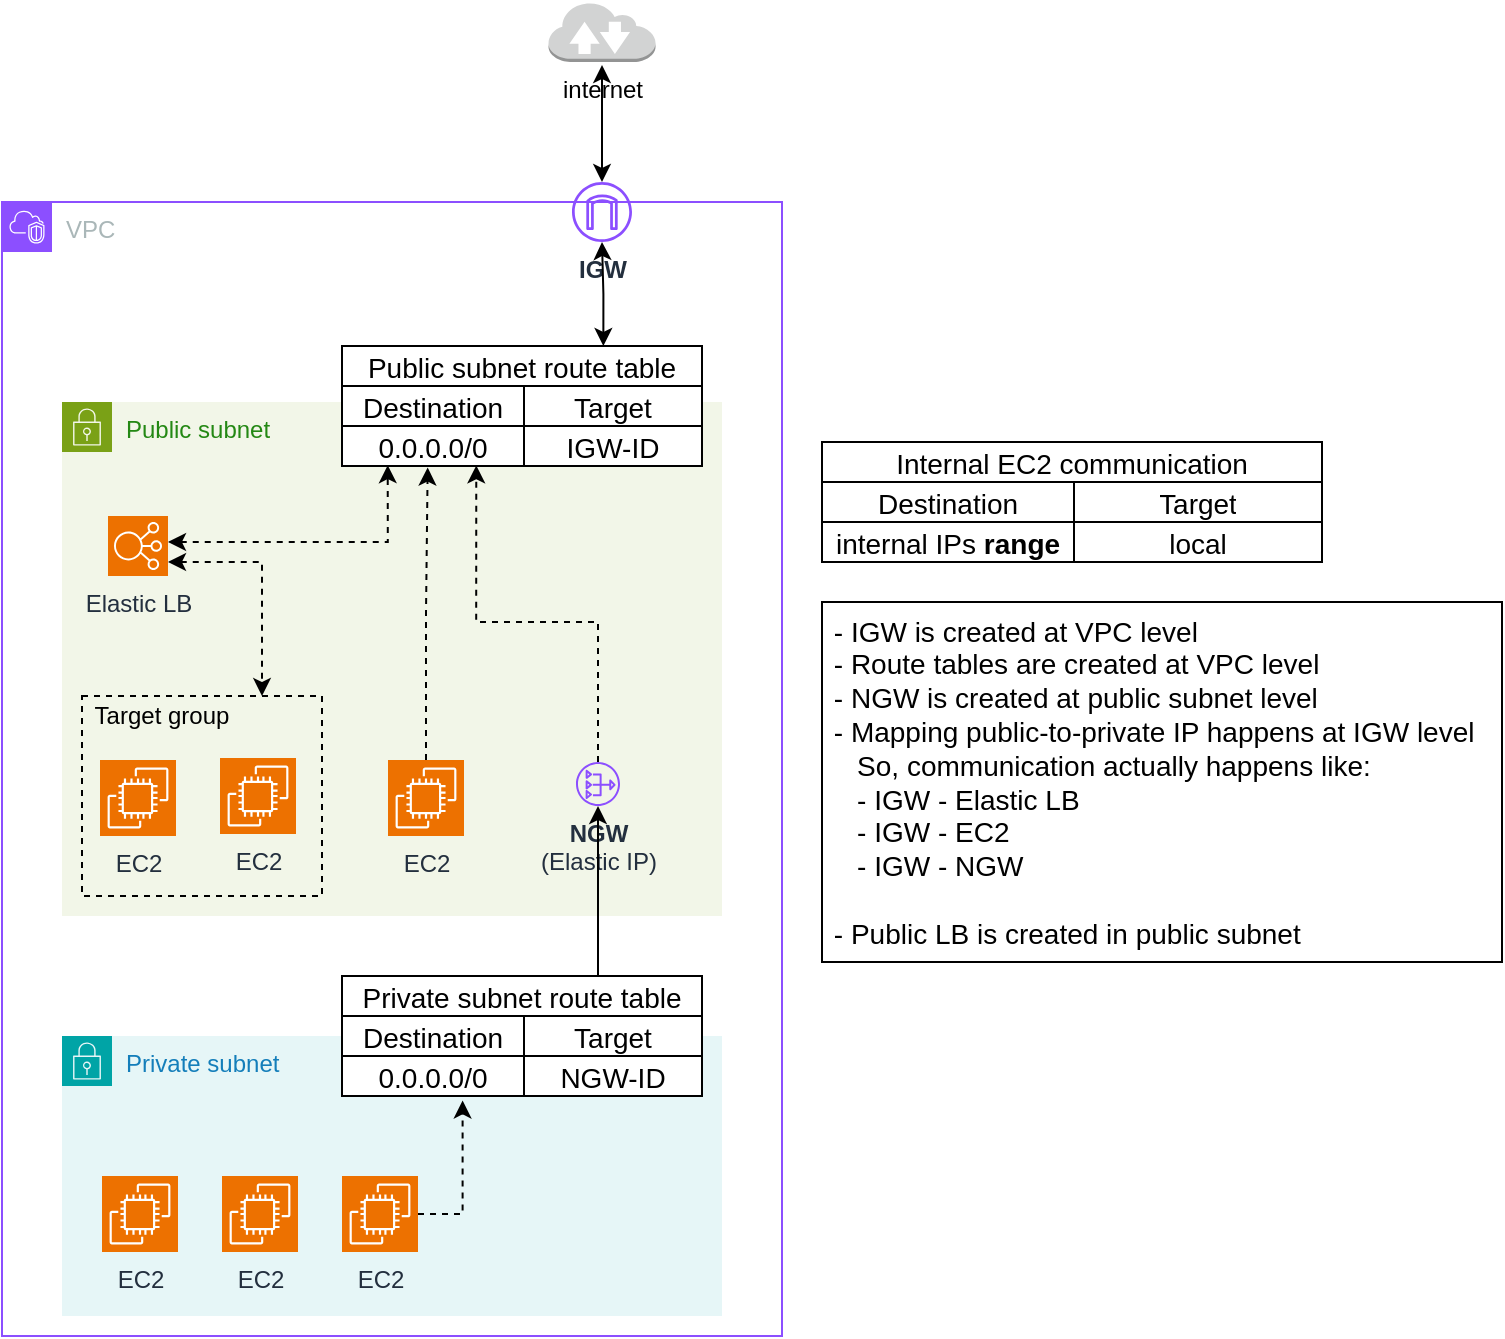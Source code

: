 <mxfile version="26.1.0">
  <diagram name="Page-1" id="J59PzGIV-IZARhgNcw3m">
    <mxGraphModel dx="882" dy="504" grid="1" gridSize="10" guides="1" tooltips="1" connect="1" arrows="1" fold="1" page="1" pageScale="1" pageWidth="850" pageHeight="1100" background="#ffffff" math="0" shadow="0">
      <root>
        <mxCell id="0" />
        <mxCell id="1" parent="0" />
        <mxCell id="nNxd906b-8G5X-YyZnIa-1" value="VPC" style="points=[[0,0],[0.25,0],[0.5,0],[0.75,0],[1,0],[1,0.25],[1,0.5],[1,0.75],[1,1],[0.75,1],[0.5,1],[0.25,1],[0,1],[0,0.75],[0,0.5],[0,0.25]];outlineConnect=0;gradientColor=none;html=1;whiteSpace=wrap;fontSize=12;fontStyle=0;container=0;pointerEvents=0;collapsible=0;recursiveResize=0;shape=mxgraph.aws4.group;grIcon=mxgraph.aws4.group_vpc2;strokeColor=#8C4FFF;fillColor=none;verticalAlign=top;align=left;spacingLeft=30;fontColor=#AAB7B8;dashed=0;" parent="1" vertex="1">
          <mxGeometry x="40" y="130" width="390" height="567" as="geometry" />
        </mxCell>
        <mxCell id="nNxd906b-8G5X-YyZnIa-15" value="" style="edgeStyle=orthogonalEdgeStyle;rounded=0;orthogonalLoop=1;jettySize=auto;html=1;startArrow=classic;startFill=1;" parent="1" source="UBAS4pGQuPnV54A2ei4c-3" edge="1">
          <mxGeometry relative="1" as="geometry">
            <mxPoint x="340" y="61.5" as="targetPoint" />
          </mxGeometry>
        </mxCell>
        <mxCell id="nNxd906b-8G5X-YyZnIa-114" value="Internal EC2 communication" style="shape=table;startSize=20;container=1;collapsible=0;childLayout=tableLayout;strokeColor=default;fontSize=14;labelBackgroundColor=none;gradientColor=none;swimlaneFillColor=default;" parent="1" vertex="1">
          <mxGeometry x="450" y="250" width="250" height="60" as="geometry" />
        </mxCell>
        <mxCell id="nNxd906b-8G5X-YyZnIa-115" value="" style="shape=tableRow;horizontal=0;startSize=0;swimlaneHead=0;swimlaneBody=0;strokeColor=inherit;top=0;left=0;bottom=0;right=0;collapsible=0;dropTarget=0;fillColor=none;points=[[0,0.5],[1,0.5]];portConstraint=eastwest;fontSize=16;swimlaneFillColor=default;" parent="nNxd906b-8G5X-YyZnIa-114" vertex="1">
          <mxGeometry y="20" width="250" height="20" as="geometry" />
        </mxCell>
        <mxCell id="nNxd906b-8G5X-YyZnIa-116" value="Destination" style="shape=partialRectangle;html=1;whiteSpace=wrap;connectable=0;strokeColor=inherit;overflow=hidden;fillColor=none;top=0;left=0;bottom=0;right=0;pointerEvents=1;fontSize=14;swimlaneFillColor=default;" parent="nNxd906b-8G5X-YyZnIa-115" vertex="1">
          <mxGeometry width="126" height="20" as="geometry">
            <mxRectangle width="126" height="20" as="alternateBounds" />
          </mxGeometry>
        </mxCell>
        <mxCell id="nNxd906b-8G5X-YyZnIa-117" value="Target" style="shape=partialRectangle;html=1;whiteSpace=wrap;connectable=0;strokeColor=inherit;overflow=hidden;fillColor=none;top=0;left=0;bottom=0;right=0;pointerEvents=1;fontSize=14;swimlaneFillColor=default;" parent="nNxd906b-8G5X-YyZnIa-115" vertex="1">
          <mxGeometry x="126" width="124" height="20" as="geometry">
            <mxRectangle width="124" height="20" as="alternateBounds" />
          </mxGeometry>
        </mxCell>
        <mxCell id="nNxd906b-8G5X-YyZnIa-118" value="" style="shape=tableRow;horizontal=0;startSize=0;swimlaneHead=0;swimlaneBody=0;strokeColor=inherit;top=0;left=0;bottom=0;right=0;collapsible=0;dropTarget=0;fillColor=none;points=[[0,0.5],[1,0.5]];portConstraint=eastwest;fontSize=16;swimlaneFillColor=default;" parent="nNxd906b-8G5X-YyZnIa-114" vertex="1">
          <mxGeometry y="40" width="250" height="20" as="geometry" />
        </mxCell>
        <mxCell id="nNxd906b-8G5X-YyZnIa-119" value="internal IPs &lt;b&gt;range&lt;/b&gt;" style="shape=partialRectangle;html=1;whiteSpace=wrap;connectable=0;strokeColor=inherit;overflow=hidden;fillColor=none;top=0;left=0;bottom=0;right=0;pointerEvents=1;fontSize=14;swimlaneFillColor=default;" parent="nNxd906b-8G5X-YyZnIa-118" vertex="1">
          <mxGeometry width="126" height="20" as="geometry">
            <mxRectangle width="126" height="20" as="alternateBounds" />
          </mxGeometry>
        </mxCell>
        <mxCell id="nNxd906b-8G5X-YyZnIa-120" value="local" style="shape=partialRectangle;html=1;whiteSpace=wrap;connectable=0;strokeColor=inherit;overflow=hidden;fillColor=none;top=0;left=0;bottom=0;right=0;pointerEvents=1;fontSize=14;swimlaneFillColor=default;" parent="nNxd906b-8G5X-YyZnIa-118" vertex="1">
          <mxGeometry x="126" width="124" height="20" as="geometry">
            <mxRectangle width="124" height="20" as="alternateBounds" />
          </mxGeometry>
        </mxCell>
        <mxCell id="nNxd906b-8G5X-YyZnIa-122" value="&lt;font style=&quot;font-size: 14px; background-color: light-dark(#ffffff, var(--ge-dark-color, #121212));&quot;&gt;&amp;nbsp;- IGW is created at VPC level&lt;/font&gt;&lt;div&gt;&lt;font style=&quot;font-size: 14px; background-color: light-dark(#ffffff, var(--ge-dark-color, #121212));&quot;&gt;&amp;nbsp;- Route tables are created at VPC level&lt;/font&gt;&lt;/div&gt;&lt;div&gt;&lt;span style=&quot;background-color: light-dark(#ffffff, var(--ge-dark-color, #121212));&quot;&gt;&lt;font style=&quot;font-size: 14px;&quot;&gt;&amp;nbsp;- &lt;/font&gt;&lt;font style=&quot;font-size: 14px;&quot;&gt;&lt;font style=&quot;&quot;&gt;NGW is created at public subnet level&lt;br&gt;&amp;nbsp;- Mapping public-to-private IP happens at IGW level&lt;br&gt;&amp;nbsp; &amp;nbsp; So, communication actually happens like:&lt;/font&gt;&lt;/font&gt;&lt;/span&gt;&lt;/div&gt;&lt;div&gt;&lt;span style=&quot;background-color: light-dark(#ffffff, var(--ge-dark-color, #121212));&quot;&gt;&lt;font style=&quot;font-size: 14px;&quot;&gt;&lt;font style=&quot;&quot;&gt;&amp;nbsp; &amp;nbsp; - IGW - Elastic LB&lt;/font&gt;&lt;/font&gt;&lt;/span&gt;&lt;/div&gt;&lt;div&gt;&lt;span style=&quot;background-color: light-dark(#ffffff, var(--ge-dark-color, #121212));&quot;&gt;&lt;font style=&quot;font-size: 14px;&quot;&gt;&lt;font style=&quot;&quot;&gt;&amp;nbsp; &amp;nbsp; - IGW - EC2&lt;/font&gt;&lt;/font&gt;&lt;/span&gt;&lt;/div&gt;&lt;div&gt;&lt;span style=&quot;background-color: light-dark(#ffffff, var(--ge-dark-color, #121212));&quot;&gt;&lt;font style=&quot;font-size: 14px;&quot;&gt;&lt;font style=&quot;&quot;&gt;&amp;nbsp; &amp;nbsp; - IGW - NGW&lt;br&gt;&lt;br&gt;&amp;nbsp;- Public LB is created in public subnet&lt;/font&gt;&lt;/font&gt;&lt;/span&gt;&lt;/div&gt;" style="rounded=0;whiteSpace=wrap;html=1;align=left;" parent="1" vertex="1">
          <mxGeometry x="450" y="330" width="340" height="180" as="geometry" />
        </mxCell>
        <mxCell id="UBAS4pGQuPnV54A2ei4c-3" value="&lt;b&gt;IGW&lt;/b&gt;" style="sketch=0;outlineConnect=0;fontColor=#232F3E;gradientColor=none;fillColor=#8C4FFF;strokeColor=none;dashed=0;verticalLabelPosition=bottom;verticalAlign=top;align=center;html=1;fontSize=12;fontStyle=0;aspect=fixed;pointerEvents=1;shape=mxgraph.aws4.internet_gateway;" parent="1" vertex="1">
          <mxGeometry x="325" y="120" width="30" height="30" as="geometry" />
        </mxCell>
        <mxCell id="nNxd906b-8G5X-YyZnIa-13" style="edgeStyle=orthogonalEdgeStyle;rounded=0;orthogonalLoop=1;jettySize=auto;html=1;startArrow=classic;startFill=1;exitX=0.726;exitY=0;exitDx=0;exitDy=0;exitPerimeter=0;" parent="1" source="nNxd906b-8G5X-YyZnIa-106" target="UBAS4pGQuPnV54A2ei4c-3" edge="1">
          <mxGeometry relative="1" as="geometry">
            <mxPoint x="340" y="180" as="sourcePoint" />
            <Array as="points" />
          </mxGeometry>
        </mxCell>
        <mxCell id="oJM-QH1wbEqwgT6jP4RW-5" value="Public subnet" style="points=[[0,0],[0.25,0],[0.5,0],[0.75,0],[1,0],[1,0.25],[1,0.5],[1,0.75],[1,1],[0.75,1],[0.5,1],[0.25,1],[0,1],[0,0.75],[0,0.5],[0,0.25]];outlineConnect=0;gradientColor=none;html=1;whiteSpace=wrap;fontSize=12;fontStyle=0;container=1;pointerEvents=0;collapsible=0;recursiveResize=0;shape=mxgraph.aws4.group;grIcon=mxgraph.aws4.group_security_group;grStroke=0;strokeColor=#7AA116;fillColor=#F2F6E8;verticalAlign=top;align=left;spacingLeft=30;fontColor=#248814;dashed=0;" parent="1" vertex="1">
          <mxGeometry x="70" y="230" width="330" height="257" as="geometry" />
        </mxCell>
        <mxCell id="vzpLXu1XSNqRQezVzqwZ-9" value="" style="group" vertex="1" connectable="0" parent="oJM-QH1wbEqwgT6jP4RW-5">
          <mxGeometry x="10" y="147" width="120" height="100" as="geometry" />
        </mxCell>
        <mxCell id="vzpLXu1XSNqRQezVzqwZ-7" value="Target group" style="text;html=1;align=center;verticalAlign=middle;whiteSpace=wrap;rounded=0;" vertex="1" parent="vzpLXu1XSNqRQezVzqwZ-9">
          <mxGeometry width="80" height="20" as="geometry" />
        </mxCell>
        <mxCell id="vzpLXu1XSNqRQezVzqwZ-5" value="" style="rounded=0;whiteSpace=wrap;html=1;fillColor=none;dashed=1;" vertex="1" parent="vzpLXu1XSNqRQezVzqwZ-9">
          <mxGeometry width="120" height="100" as="geometry" />
        </mxCell>
        <mxCell id="nNxd906b-8G5X-YyZnIa-3" value="EC2" style="sketch=0;points=[[0,0,0],[0.25,0,0],[0.5,0,0],[0.75,0,0],[1,0,0],[0,1,0],[0.25,1,0],[0.5,1,0],[0.75,1,0],[1,1,0],[0,0.25,0],[0,0.5,0],[0,0.75,0],[1,0.25,0],[1,0.5,0],[1,0.75,0]];outlineConnect=0;fontColor=#232F3E;fillColor=#ED7100;strokeColor=#ffffff;dashed=0;verticalLabelPosition=bottom;verticalAlign=top;align=center;html=1;fontSize=12;fontStyle=0;aspect=fixed;shape=mxgraph.aws4.resourceIcon;resIcon=mxgraph.aws4.ec2;" parent="oJM-QH1wbEqwgT6jP4RW-5" vertex="1">
          <mxGeometry x="19" y="179" width="38" height="38" as="geometry" />
        </mxCell>
        <mxCell id="nNxd906b-8G5X-YyZnIa-4" value="EC2" style="sketch=0;points=[[0,0,0],[0.25,0,0],[0.5,0,0],[0.75,0,0],[1,0,0],[0,1,0],[0.25,1,0],[0.5,1,0],[0.75,1,0],[1,1,0],[0,0.25,0],[0,0.5,0],[0,0.75,0],[1,0.25,0],[1,0.5,0],[1,0.75,0]];outlineConnect=0;fontColor=#232F3E;fillColor=#ED7100;strokeColor=#ffffff;dashed=0;verticalLabelPosition=bottom;verticalAlign=top;align=center;html=1;fontSize=12;fontStyle=0;aspect=fixed;shape=mxgraph.aws4.resourceIcon;resIcon=mxgraph.aws4.ec2;" parent="oJM-QH1wbEqwgT6jP4RW-5" vertex="1">
          <mxGeometry x="79" y="178" width="38" height="38" as="geometry" />
        </mxCell>
        <mxCell id="nNxd906b-8G5X-YyZnIa-5" value="EC2" style="sketch=0;points=[[0,0,0],[0.25,0,0],[0.5,0,0],[0.75,0,0],[1,0,0],[0,1,0],[0.25,1,0],[0.5,1,0],[0.75,1,0],[1,1,0],[0,0.25,0],[0,0.5,0],[0,0.75,0],[1,0.25,0],[1,0.5,0],[1,0.75,0]];outlineConnect=0;fontColor=#232F3E;fillColor=#ED7100;strokeColor=#ffffff;dashed=0;verticalLabelPosition=bottom;verticalAlign=top;align=center;html=1;fontSize=12;fontStyle=0;aspect=fixed;shape=mxgraph.aws4.resourceIcon;resIcon=mxgraph.aws4.ec2;" parent="oJM-QH1wbEqwgT6jP4RW-5" vertex="1">
          <mxGeometry x="163" y="179" width="38" height="38" as="geometry" />
        </mxCell>
        <mxCell id="UBAS4pGQuPnV54A2ei4c-2" value="&lt;b&gt;NGW&lt;/b&gt;&lt;div&gt;(Elastic IP)&lt;/div&gt;" style="sketch=0;outlineConnect=0;fontColor=#232F3E;gradientColor=none;fillColor=#8C4FFF;strokeColor=none;dashed=0;verticalLabelPosition=bottom;verticalAlign=top;align=center;html=1;fontSize=12;fontStyle=0;aspect=fixed;pointerEvents=1;shape=mxgraph.aws4.nat_gateway;" parent="oJM-QH1wbEqwgT6jP4RW-5" vertex="1">
          <mxGeometry x="257" y="180" width="22" height="22" as="geometry" />
        </mxCell>
        <mxCell id="vzpLXu1XSNqRQezVzqwZ-8" style="edgeStyle=orthogonalEdgeStyle;rounded=0;orthogonalLoop=1;jettySize=auto;html=1;entryX=0.75;entryY=0;entryDx=0;entryDy=0;dashed=1;startArrow=classic;startFill=1;" edge="1" parent="oJM-QH1wbEqwgT6jP4RW-5" source="vzpLXu1XSNqRQezVzqwZ-1" target="vzpLXu1XSNqRQezVzqwZ-5">
          <mxGeometry relative="1" as="geometry">
            <Array as="points">
              <mxPoint x="100" y="80" />
            </Array>
          </mxGeometry>
        </mxCell>
        <mxCell id="vzpLXu1XSNqRQezVzqwZ-1" value="Elastic LB" style="sketch=0;points=[[0,0,0],[0.25,0,0],[0.5,0,0],[0.75,0,0],[1,0,0],[0,1,0],[0.25,1,0],[0.5,1,0],[0.75,1,0],[1,1,0],[0,0.25,0],[0,0.5,0],[0,0.75,0],[1,0.25,0],[1,0.5,0],[1,0.75,0]];outlineConnect=0;fontColor=#232F3E;fillColor=#ED7100;strokeColor=#ffffff;dashed=0;verticalLabelPosition=bottom;verticalAlign=top;align=center;html=1;fontSize=12;fontStyle=0;aspect=fixed;shape=mxgraph.aws4.resourceIcon;resIcon=mxgraph.aws4.elastic_load_balancing;" vertex="1" parent="oJM-QH1wbEqwgT6jP4RW-5">
          <mxGeometry x="23" y="57" width="30" height="30" as="geometry" />
        </mxCell>
        <mxCell id="oJM-QH1wbEqwgT6jP4RW-4" value="Private subnet" style="points=[[0,0],[0.25,0],[0.5,0],[0.75,0],[1,0],[1,0.25],[1,0.5],[1,0.75],[1,1],[0.75,1],[0.5,1],[0.25,1],[0,1],[0,0.75],[0,0.5],[0,0.25]];outlineConnect=0;gradientColor=none;html=1;whiteSpace=wrap;fontSize=12;fontStyle=0;container=1;pointerEvents=0;collapsible=0;recursiveResize=0;shape=mxgraph.aws4.group;grIcon=mxgraph.aws4.group_security_group;grStroke=0;strokeColor=#00A4A6;fillColor=#E6F6F7;verticalAlign=top;align=left;spacingLeft=30;fontColor=#147EBA;dashed=0;" parent="1" vertex="1">
          <mxGeometry x="70" y="547" width="330" height="140" as="geometry" />
        </mxCell>
        <mxCell id="nNxd906b-8G5X-YyZnIa-7" value="EC2" style="sketch=0;points=[[0,0,0],[0.25,0,0],[0.5,0,0],[0.75,0,0],[1,0,0],[0,1,0],[0.25,1,0],[0.5,1,0],[0.75,1,0],[1,1,0],[0,0.25,0],[0,0.5,0],[0,0.75,0],[1,0.25,0],[1,0.5,0],[1,0.75,0]];outlineConnect=0;fontColor=#232F3E;fillColor=#ED7100;strokeColor=#ffffff;dashed=0;verticalLabelPosition=bottom;verticalAlign=top;align=center;html=1;fontSize=12;fontStyle=0;aspect=fixed;shape=mxgraph.aws4.resourceIcon;resIcon=mxgraph.aws4.ec2;" parent="oJM-QH1wbEqwgT6jP4RW-4" vertex="1">
          <mxGeometry x="20" y="70" width="38" height="38" as="geometry" />
        </mxCell>
        <mxCell id="nNxd906b-8G5X-YyZnIa-8" value="EC2" style="sketch=0;points=[[0,0,0],[0.25,0,0],[0.5,0,0],[0.75,0,0],[1,0,0],[0,1,0],[0.25,1,0],[0.5,1,0],[0.75,1,0],[1,1,0],[0,0.25,0],[0,0.5,0],[0,0.75,0],[1,0.25,0],[1,0.5,0],[1,0.75,0]];outlineConnect=0;fontColor=#232F3E;fillColor=#ED7100;strokeColor=#ffffff;dashed=0;verticalLabelPosition=bottom;verticalAlign=top;align=center;html=1;fontSize=12;fontStyle=0;aspect=fixed;shape=mxgraph.aws4.resourceIcon;resIcon=mxgraph.aws4.ec2;" parent="oJM-QH1wbEqwgT6jP4RW-4" vertex="1">
          <mxGeometry x="80" y="70" width="38" height="38" as="geometry" />
        </mxCell>
        <mxCell id="nNxd906b-8G5X-YyZnIa-9" value="EC2" style="sketch=0;points=[[0,0,0],[0.25,0,0],[0.5,0,0],[0.75,0,0],[1,0,0],[0,1,0],[0.25,1,0],[0.5,1,0],[0.75,1,0],[1,1,0],[0,0.25,0],[0,0.5,0],[0,0.75,0],[1,0.25,0],[1,0.5,0],[1,0.75,0]];outlineConnect=0;fontColor=#232F3E;fillColor=#ED7100;strokeColor=#ffffff;dashed=0;verticalLabelPosition=bottom;verticalAlign=top;align=center;html=1;fontSize=12;fontStyle=0;aspect=fixed;shape=mxgraph.aws4.resourceIcon;resIcon=mxgraph.aws4.ec2;" parent="oJM-QH1wbEqwgT6jP4RW-4" vertex="1">
          <mxGeometry x="140" y="70" width="38" height="38" as="geometry" />
        </mxCell>
        <mxCell id="nNxd906b-8G5X-YyZnIa-11" value="" style="edgeStyle=orthogonalEdgeStyle;rounded=0;orthogonalLoop=1;jettySize=auto;html=1;exitX=0.717;exitY=0.022;exitDx=0;exitDy=0;exitPerimeter=0;" parent="1" source="nNxd906b-8G5X-YyZnIa-99" target="UBAS4pGQuPnV54A2ei4c-2" edge="1">
          <mxGeometry relative="1" as="geometry">
            <mxPoint x="301" y="507.0" as="sourcePoint" />
            <Array as="points">
              <mxPoint x="339" y="517" />
              <mxPoint x="338" y="517" />
            </Array>
          </mxGeometry>
        </mxCell>
        <mxCell id="nNxd906b-8G5X-YyZnIa-16" style="edgeStyle=orthogonalEdgeStyle;rounded=0;orthogonalLoop=1;jettySize=auto;html=1;dashed=1;entryX=0.335;entryY=1.111;entryDx=0;entryDy=0;entryPerimeter=0;" parent="1" source="nNxd906b-8G5X-YyZnIa-9" target="nNxd906b-8G5X-YyZnIa-103" edge="1">
          <mxGeometry relative="1" as="geometry">
            <mxPoint x="301" y="567" as="targetPoint" />
            <Array as="points">
              <mxPoint x="270" y="636" />
            </Array>
          </mxGeometry>
        </mxCell>
        <mxCell id="nNxd906b-8G5X-YyZnIa-99" value="Private subnet route table" style="shape=table;startSize=20;container=1;collapsible=0;childLayout=tableLayout;strokeColor=default;fontSize=14;labelBackgroundColor=none;gradientColor=none;swimlaneFillColor=default;" parent="1" vertex="1">
          <mxGeometry x="210" y="517" width="180" height="60" as="geometry" />
        </mxCell>
        <mxCell id="nNxd906b-8G5X-YyZnIa-100" value="" style="shape=tableRow;horizontal=0;startSize=0;swimlaneHead=0;swimlaneBody=0;strokeColor=inherit;top=0;left=0;bottom=0;right=0;collapsible=0;dropTarget=0;fillColor=none;points=[[0,0.5],[1,0.5]];portConstraint=eastwest;fontSize=16;swimlaneFillColor=default;" parent="nNxd906b-8G5X-YyZnIa-99" vertex="1">
          <mxGeometry y="20" width="180" height="20" as="geometry" />
        </mxCell>
        <mxCell id="nNxd906b-8G5X-YyZnIa-101" value="Destination" style="shape=partialRectangle;html=1;whiteSpace=wrap;connectable=0;strokeColor=inherit;overflow=hidden;fillColor=none;top=0;left=0;bottom=0;right=0;pointerEvents=1;fontSize=14;swimlaneFillColor=default;" parent="nNxd906b-8G5X-YyZnIa-100" vertex="1">
          <mxGeometry width="91" height="20" as="geometry">
            <mxRectangle width="91" height="20" as="alternateBounds" />
          </mxGeometry>
        </mxCell>
        <mxCell id="nNxd906b-8G5X-YyZnIa-102" value="Target" style="shape=partialRectangle;html=1;whiteSpace=wrap;connectable=0;strokeColor=inherit;overflow=hidden;fillColor=none;top=0;left=0;bottom=0;right=0;pointerEvents=1;fontSize=14;swimlaneFillColor=default;" parent="nNxd906b-8G5X-YyZnIa-100" vertex="1">
          <mxGeometry x="91" width="89" height="20" as="geometry">
            <mxRectangle width="89" height="20" as="alternateBounds" />
          </mxGeometry>
        </mxCell>
        <mxCell id="nNxd906b-8G5X-YyZnIa-103" value="" style="shape=tableRow;horizontal=0;startSize=0;swimlaneHead=0;swimlaneBody=0;strokeColor=inherit;top=0;left=0;bottom=0;right=0;collapsible=0;dropTarget=0;fillColor=none;points=[[0,0.5],[1,0.5]];portConstraint=eastwest;fontSize=16;swimlaneFillColor=default;" parent="nNxd906b-8G5X-YyZnIa-99" vertex="1">
          <mxGeometry y="40" width="180" height="20" as="geometry" />
        </mxCell>
        <mxCell id="nNxd906b-8G5X-YyZnIa-104" value="0.0.0.0/0" style="shape=partialRectangle;html=1;whiteSpace=wrap;connectable=0;strokeColor=inherit;overflow=hidden;fillColor=none;top=0;left=0;bottom=0;right=0;pointerEvents=1;fontSize=14;swimlaneFillColor=default;" parent="nNxd906b-8G5X-YyZnIa-103" vertex="1">
          <mxGeometry width="91" height="20" as="geometry">
            <mxRectangle width="91" height="20" as="alternateBounds" />
          </mxGeometry>
        </mxCell>
        <mxCell id="nNxd906b-8G5X-YyZnIa-105" value="NGW-ID" style="shape=partialRectangle;html=1;whiteSpace=wrap;connectable=0;strokeColor=inherit;overflow=hidden;fillColor=none;top=0;left=0;bottom=0;right=0;pointerEvents=1;fontSize=14;swimlaneFillColor=default;" parent="nNxd906b-8G5X-YyZnIa-103" vertex="1">
          <mxGeometry x="91" width="89" height="20" as="geometry">
            <mxRectangle width="89" height="20" as="alternateBounds" />
          </mxGeometry>
        </mxCell>
        <mxCell id="nNxd906b-8G5X-YyZnIa-106" value="Public subnet route table" style="shape=table;startSize=20;container=1;collapsible=0;childLayout=tableLayout;strokeColor=default;fontSize=14;labelBackgroundColor=none;gradientColor=none;swimlaneFillColor=default;" parent="1" vertex="1">
          <mxGeometry x="210" y="202" width="180" height="60" as="geometry" />
        </mxCell>
        <mxCell id="nNxd906b-8G5X-YyZnIa-107" value="" style="shape=tableRow;horizontal=0;startSize=0;swimlaneHead=0;swimlaneBody=0;strokeColor=inherit;top=0;left=0;bottom=0;right=0;collapsible=0;dropTarget=0;fillColor=none;points=[[0,0.5],[1,0.5]];portConstraint=eastwest;fontSize=16;swimlaneFillColor=default;" parent="nNxd906b-8G5X-YyZnIa-106" vertex="1">
          <mxGeometry y="20" width="180" height="20" as="geometry" />
        </mxCell>
        <mxCell id="nNxd906b-8G5X-YyZnIa-108" value="Destination" style="shape=partialRectangle;html=1;whiteSpace=wrap;connectable=0;strokeColor=inherit;overflow=hidden;fillColor=none;top=0;left=0;bottom=0;right=0;pointerEvents=1;fontSize=14;swimlaneFillColor=default;" parent="nNxd906b-8G5X-YyZnIa-107" vertex="1">
          <mxGeometry width="91" height="20" as="geometry">
            <mxRectangle width="91" height="20" as="alternateBounds" />
          </mxGeometry>
        </mxCell>
        <mxCell id="nNxd906b-8G5X-YyZnIa-109" value="Target" style="shape=partialRectangle;html=1;whiteSpace=wrap;connectable=0;strokeColor=inherit;overflow=hidden;fillColor=none;top=0;left=0;bottom=0;right=0;pointerEvents=1;fontSize=14;swimlaneFillColor=default;" parent="nNxd906b-8G5X-YyZnIa-107" vertex="1">
          <mxGeometry x="91" width="89" height="20" as="geometry">
            <mxRectangle width="89" height="20" as="alternateBounds" />
          </mxGeometry>
        </mxCell>
        <mxCell id="nNxd906b-8G5X-YyZnIa-110" value="" style="shape=tableRow;horizontal=0;startSize=0;swimlaneHead=0;swimlaneBody=0;strokeColor=inherit;top=0;left=0;bottom=0;right=0;collapsible=0;dropTarget=0;fillColor=none;points=[[0,0.5],[1,0.5]];portConstraint=eastwest;fontSize=16;swimlaneFillColor=default;" parent="nNxd906b-8G5X-YyZnIa-106" vertex="1">
          <mxGeometry y="40" width="180" height="20" as="geometry" />
        </mxCell>
        <mxCell id="nNxd906b-8G5X-YyZnIa-111" value="0.0.0.0/0" style="shape=partialRectangle;html=1;whiteSpace=wrap;connectable=0;strokeColor=inherit;overflow=hidden;fillColor=none;top=0;left=0;bottom=0;right=0;pointerEvents=1;fontSize=14;swimlaneFillColor=default;" parent="nNxd906b-8G5X-YyZnIa-110" vertex="1">
          <mxGeometry width="91" height="20" as="geometry">
            <mxRectangle width="91" height="20" as="alternateBounds" />
          </mxGeometry>
        </mxCell>
        <mxCell id="nNxd906b-8G5X-YyZnIa-112" value="IGW-ID" style="shape=partialRectangle;html=1;whiteSpace=wrap;connectable=0;strokeColor=inherit;overflow=hidden;fillColor=none;top=0;left=0;bottom=0;right=0;pointerEvents=1;fontSize=14;swimlaneFillColor=default;" parent="nNxd906b-8G5X-YyZnIa-110" vertex="1">
          <mxGeometry x="91" width="89" height="20" as="geometry">
            <mxRectangle width="89" height="20" as="alternateBounds" />
          </mxGeometry>
        </mxCell>
        <mxCell id="nNxd906b-8G5X-YyZnIa-113" style="edgeStyle=orthogonalEdgeStyle;rounded=0;orthogonalLoop=1;jettySize=auto;html=1;dashed=1;entryX=0.373;entryY=0.985;entryDx=0;entryDy=0;entryPerimeter=0;" parent="1" source="UBAS4pGQuPnV54A2ei4c-2" target="nNxd906b-8G5X-YyZnIa-110" edge="1">
          <mxGeometry relative="1" as="geometry">
            <Array as="points">
              <mxPoint x="338" y="340" />
              <mxPoint x="277" y="340" />
            </Array>
          </mxGeometry>
        </mxCell>
        <mxCell id="nNxd906b-8G5X-YyZnIa-17" style="edgeStyle=orthogonalEdgeStyle;rounded=0;orthogonalLoop=1;jettySize=auto;html=1;dashed=1;entryX=0.238;entryY=1.038;entryDx=0;entryDy=0;entryPerimeter=0;" parent="1" source="nNxd906b-8G5X-YyZnIa-5" target="nNxd906b-8G5X-YyZnIa-110" edge="1">
          <mxGeometry relative="1" as="geometry">
            <mxPoint x="250" y="270" as="targetPoint" />
            <Array as="points" />
          </mxGeometry>
        </mxCell>
        <mxCell id="vzpLXu1XSNqRQezVzqwZ-11" style="edgeStyle=orthogonalEdgeStyle;rounded=0;orthogonalLoop=1;jettySize=auto;html=1;entryX=0.127;entryY=0.979;entryDx=0;entryDy=0;entryPerimeter=0;endArrow=classic;startFill=1;dashed=1;endFill=1;startArrow=classic;" edge="1" parent="1" source="vzpLXu1XSNqRQezVzqwZ-1" target="nNxd906b-8G5X-YyZnIa-110">
          <mxGeometry relative="1" as="geometry">
            <Array as="points">
              <mxPoint x="233" y="300" />
            </Array>
          </mxGeometry>
        </mxCell>
        <mxCell id="vzpLXu1XSNqRQezVzqwZ-12" value="internet&lt;div&gt;&lt;br&gt;&lt;/div&gt;" style="outlineConnect=0;dashed=0;verticalLabelPosition=bottom;verticalAlign=top;align=center;html=1;shape=mxgraph.aws3.internet_2;fillColor=#D2D3D3;gradientColor=none;" vertex="1" parent="1">
          <mxGeometry x="313.25" y="30" width="53.5" height="30" as="geometry" />
        </mxCell>
      </root>
    </mxGraphModel>
  </diagram>
</mxfile>
